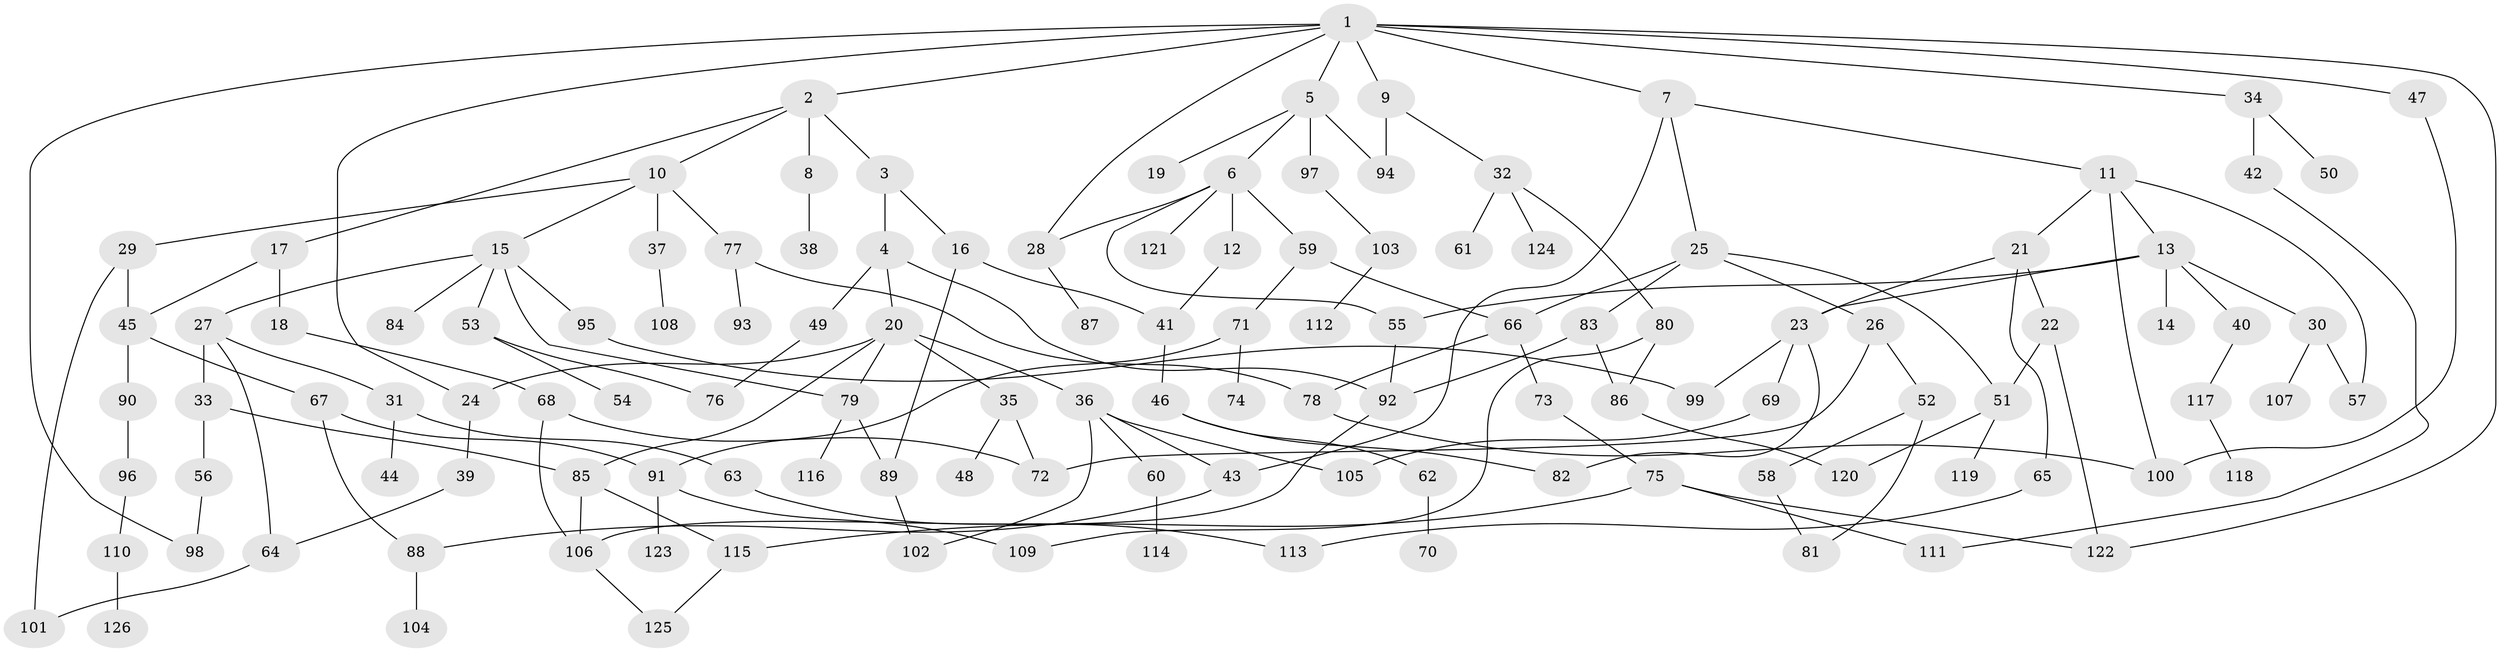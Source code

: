 // Generated by graph-tools (version 1.1) at 2025/49/03/09/25 03:49:27]
// undirected, 126 vertices, 168 edges
graph export_dot {
graph [start="1"]
  node [color=gray90,style=filled];
  1;
  2;
  3;
  4;
  5;
  6;
  7;
  8;
  9;
  10;
  11;
  12;
  13;
  14;
  15;
  16;
  17;
  18;
  19;
  20;
  21;
  22;
  23;
  24;
  25;
  26;
  27;
  28;
  29;
  30;
  31;
  32;
  33;
  34;
  35;
  36;
  37;
  38;
  39;
  40;
  41;
  42;
  43;
  44;
  45;
  46;
  47;
  48;
  49;
  50;
  51;
  52;
  53;
  54;
  55;
  56;
  57;
  58;
  59;
  60;
  61;
  62;
  63;
  64;
  65;
  66;
  67;
  68;
  69;
  70;
  71;
  72;
  73;
  74;
  75;
  76;
  77;
  78;
  79;
  80;
  81;
  82;
  83;
  84;
  85;
  86;
  87;
  88;
  89;
  90;
  91;
  92;
  93;
  94;
  95;
  96;
  97;
  98;
  99;
  100;
  101;
  102;
  103;
  104;
  105;
  106;
  107;
  108;
  109;
  110;
  111;
  112;
  113;
  114;
  115;
  116;
  117;
  118;
  119;
  120;
  121;
  122;
  123;
  124;
  125;
  126;
  1 -- 2;
  1 -- 5;
  1 -- 7;
  1 -- 9;
  1 -- 24;
  1 -- 34;
  1 -- 47;
  1 -- 98;
  1 -- 28;
  1 -- 122;
  2 -- 3;
  2 -- 8;
  2 -- 10;
  2 -- 17;
  3 -- 4;
  3 -- 16;
  4 -- 20;
  4 -- 49;
  4 -- 92;
  5 -- 6;
  5 -- 19;
  5 -- 94;
  5 -- 97;
  6 -- 12;
  6 -- 28;
  6 -- 55;
  6 -- 59;
  6 -- 121;
  7 -- 11;
  7 -- 25;
  7 -- 43;
  8 -- 38;
  9 -- 32;
  9 -- 94;
  10 -- 15;
  10 -- 29;
  10 -- 37;
  10 -- 77;
  11 -- 13;
  11 -- 21;
  11 -- 57;
  11 -- 100;
  12 -- 41;
  13 -- 14;
  13 -- 30;
  13 -- 40;
  13 -- 23;
  13 -- 55;
  15 -- 27;
  15 -- 53;
  15 -- 79;
  15 -- 84;
  15 -- 95;
  16 -- 41;
  16 -- 89;
  17 -- 18;
  17 -- 45;
  18 -- 68;
  20 -- 35;
  20 -- 36;
  20 -- 85;
  20 -- 24;
  20 -- 79;
  21 -- 22;
  21 -- 23;
  21 -- 65;
  22 -- 51;
  22 -- 122;
  23 -- 69;
  23 -- 99;
  23 -- 82;
  24 -- 39;
  25 -- 26;
  25 -- 83;
  25 -- 66;
  25 -- 51;
  26 -- 52;
  26 -- 72;
  27 -- 31;
  27 -- 33;
  27 -- 64;
  28 -- 87;
  29 -- 101;
  29 -- 45;
  30 -- 57;
  30 -- 107;
  31 -- 44;
  31 -- 63;
  32 -- 61;
  32 -- 80;
  32 -- 124;
  33 -- 56;
  33 -- 85;
  34 -- 42;
  34 -- 50;
  35 -- 48;
  35 -- 72;
  36 -- 43;
  36 -- 60;
  36 -- 102;
  36 -- 105;
  37 -- 108;
  39 -- 64;
  40 -- 117;
  41 -- 46;
  42 -- 111;
  43 -- 88;
  45 -- 67;
  45 -- 90;
  46 -- 62;
  46 -- 82;
  47 -- 100;
  49 -- 76;
  51 -- 119;
  51 -- 120;
  52 -- 58;
  52 -- 81;
  53 -- 54;
  53 -- 76;
  55 -- 92;
  56 -- 98;
  58 -- 81;
  59 -- 66;
  59 -- 71;
  60 -- 114;
  62 -- 70;
  63 -- 113;
  64 -- 101;
  65 -- 113;
  66 -- 73;
  66 -- 78;
  67 -- 91;
  67 -- 88;
  68 -- 106;
  68 -- 72;
  69 -- 105;
  71 -- 74;
  71 -- 91;
  73 -- 75;
  75 -- 115;
  75 -- 111;
  75 -- 122;
  77 -- 93;
  77 -- 78;
  78 -- 100;
  79 -- 116;
  79 -- 89;
  80 -- 86;
  80 -- 109;
  83 -- 86;
  83 -- 92;
  85 -- 115;
  85 -- 106;
  86 -- 120;
  88 -- 104;
  89 -- 102;
  90 -- 96;
  91 -- 123;
  91 -- 109;
  92 -- 106;
  95 -- 99;
  96 -- 110;
  97 -- 103;
  103 -- 112;
  106 -- 125;
  110 -- 126;
  115 -- 125;
  117 -- 118;
}
